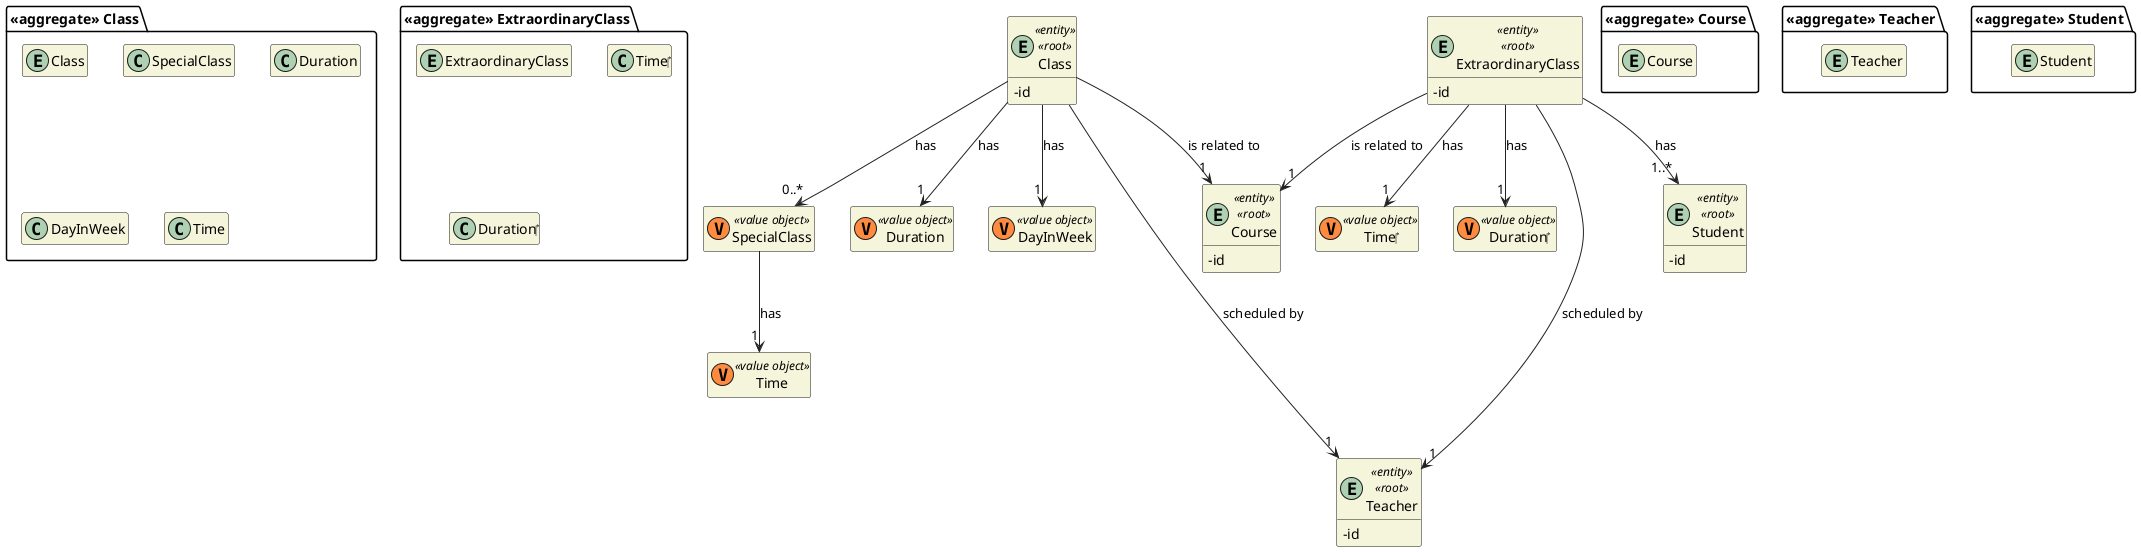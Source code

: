 @startuml DM-EVENTS
'https://plantuml.com/class-diagram

skinparam classAttributeIconSize 0
hide empty attributes
hide empty methods
skinparam classBackgroundColor beige
skinparam ArrowColor #222222

package "<<aggregate>> Class" {
  entity Class

  class SpecialClass
  class Duration
  class DayInWeek
  class Time
}

class SpecialClass <<(V,#FF8B40) value object>> {}
class Time <<(V,#FF8B40) value object>> {}
class Duration <<(V,#FF8B40) value object>> {}
class DayInWeek <<(V,#FF8B40) value object>> {}

entity Class <<entity>> <<root>> {
  -id
}

package "<<aggregate>> ExtraordinaryClass" {
  entity ExtraordinaryClass

  class Time‎
  class Duration‎
}

class Time‎ <<(V,#FF8B40) value object>> {}
class Duration‎ <<(V,#FF8B40) value object>> {}

entity ExtraordinaryClass <<entity>> <<root>> {
  -id
}

package "<<aggregate>> Course" {
    entity Course
}

entity Course <<entity>> <<root>> {
  -id
}

package "<<aggregate>> Teacher" {
  entity Teacher
}

entity Teacher <<entity>> <<root>> {
  -id
}

package "<<aggregate>> Student" {
    entity Student
}

entity Student <<entity>> <<root>> {
  -id
}

Class --> "1" Course : is related to
Class ----> "1" Teacher : scheduled by

ExtraordinaryClass --> "1" Teacher : scheduled by
ExtraordinaryClass --> "1..*" Student : has
ExtraordinaryClass --> "1" Course : is related to

Class --> "0..*" SpecialClass : has
Class --> "1" DayInWeek : has
Class --> "1" Duration : has
SpecialClass --> "1" Time : has

ExtraordinaryClass --> "1" "Time‎" : has
ExtraordinaryClass --> "1" "Duration‎" : has

@enduml
